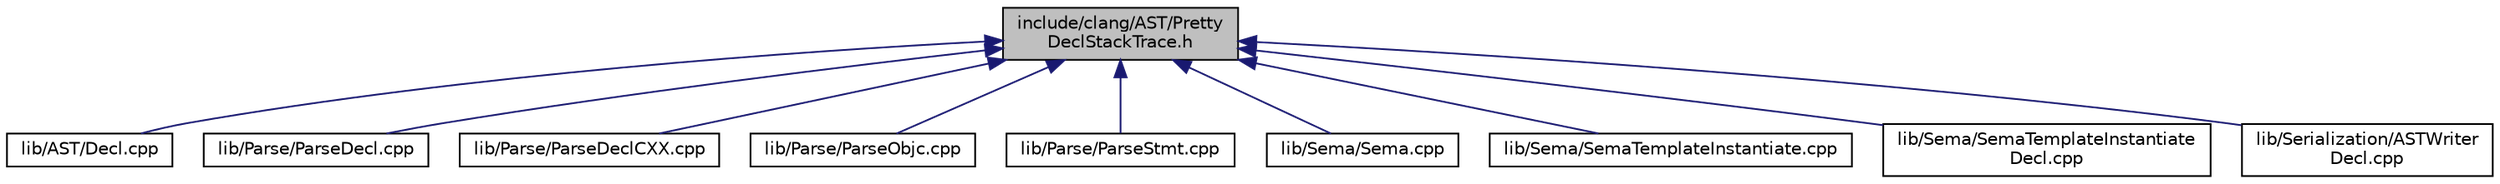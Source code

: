 digraph "include/clang/AST/PrettyDeclStackTrace.h"
{
 // LATEX_PDF_SIZE
  bgcolor="transparent";
  edge [fontname="Helvetica",fontsize="10",labelfontname="Helvetica",labelfontsize="10"];
  node [fontname="Helvetica",fontsize="10",shape=record];
  Node1 [label="include/clang/AST/Pretty\lDeclStackTrace.h",height=0.2,width=0.4,color="black", fillcolor="grey75", style="filled", fontcolor="black",tooltip=" "];
  Node1 -> Node2 [dir="back",color="midnightblue",fontsize="10",style="solid",fontname="Helvetica"];
  Node2 [label="lib/AST/Decl.cpp",height=0.2,width=0.4,color="black",URL="$Decl_8cpp.html",tooltip=" "];
  Node1 -> Node3 [dir="back",color="midnightblue",fontsize="10",style="solid",fontname="Helvetica"];
  Node3 [label="lib/Parse/ParseDecl.cpp",height=0.2,width=0.4,color="black",URL="$ParseDecl_8cpp.html",tooltip=" "];
  Node1 -> Node4 [dir="back",color="midnightblue",fontsize="10",style="solid",fontname="Helvetica"];
  Node4 [label="lib/Parse/ParseDeclCXX.cpp",height=0.2,width=0.4,color="black",URL="$ParseDeclCXX_8cpp.html",tooltip=" "];
  Node1 -> Node5 [dir="back",color="midnightblue",fontsize="10",style="solid",fontname="Helvetica"];
  Node5 [label="lib/Parse/ParseObjc.cpp",height=0.2,width=0.4,color="black",URL="$ParseObjc_8cpp.html",tooltip=" "];
  Node1 -> Node6 [dir="back",color="midnightblue",fontsize="10",style="solid",fontname="Helvetica"];
  Node6 [label="lib/Parse/ParseStmt.cpp",height=0.2,width=0.4,color="black",URL="$ParseStmt_8cpp.html",tooltip=" "];
  Node1 -> Node7 [dir="back",color="midnightblue",fontsize="10",style="solid",fontname="Helvetica"];
  Node7 [label="lib/Sema/Sema.cpp",height=0.2,width=0.4,color="black",URL="$Sema_8cpp.html",tooltip=" "];
  Node1 -> Node8 [dir="back",color="midnightblue",fontsize="10",style="solid",fontname="Helvetica"];
  Node8 [label="lib/Sema/SemaTemplateInstantiate.cpp",height=0.2,width=0.4,color="black",URL="$SemaTemplateInstantiate_8cpp.html",tooltip=" "];
  Node1 -> Node9 [dir="back",color="midnightblue",fontsize="10",style="solid",fontname="Helvetica"];
  Node9 [label="lib/Sema/SemaTemplateInstantiate\lDecl.cpp",height=0.2,width=0.4,color="black",URL="$SemaTemplateInstantiateDecl_8cpp.html",tooltip=" "];
  Node1 -> Node10 [dir="back",color="midnightblue",fontsize="10",style="solid",fontname="Helvetica"];
  Node10 [label="lib/Serialization/ASTWriter\lDecl.cpp",height=0.2,width=0.4,color="black",URL="$ASTWriterDecl_8cpp.html",tooltip=" "];
}
